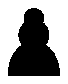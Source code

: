 % Converted from PostScript(TM) to MetaPost by pstoedit
% MetaPost backend contributed by Scott Pakin <scott+ps2ed_AT_pakin.org>
% pstoedit is Copyright (C) 1993 - 2020 Wolfgang Glunz <wglunz35_AT_pstoedit.net>

% Generate structured PostScript
prologues := 1;

% Display a given string with its *baseline* at a given location
% and with a given rotation angle
vardef showtext(expr origin)(expr angle)(expr string) =
  draw string infont defaultfont scaled defaultscale
    rotated angle shifted origin;
enddef;

beginfig(1);
linejoin := mitered;
fill (16.875000,27.000000)..controls (15.218800,27.000000) and (13.875000,25.656300)..(13.875000,24.000000)
	..controls (13.875000,23.332001) and (14.093800,22.718800)..(14.460900,22.214800)
	..controls (12.996100,21.375000) and (12.000000,19.808599)..(12.000000,18.000000)
	..controls (12.000000,16.476601) and (12.703100,15.121100)..(13.808600,14.226600)
	..controls (11.558600,13.433600) and (8.250000,10.066400)..(8.250000,4.125000)
	--(25.500000,4.125000)..controls (25.500000,10.066400) and (22.191401,13.433600)..(19.941401,14.226600)
	..controls (21.046900,15.121100) and (21.750000,16.476601)..(21.750000,18.000000)
	..controls (21.750000,19.808599) and (20.753901,21.375000)..(19.289101,22.214800)
	..controls (19.656300,22.718800) and (19.875000,23.332001)..(19.875000,24.000000)
	..controls (19.875000,25.656300) and (18.531300,27.000000)..(16.875000,27.000000)
	--cycle;
fill (16.875000,27.000000)--cycle;
pickup pencircle scaled 1.125000bp;
draw (16.875000,27.000000)..controls (15.218800,27.000000) and (13.875000,25.656300)..(13.875000,24.000000)
	..controls (13.875000,23.332001) and (14.093800,22.718800)..(14.460900,22.214800)
	..controls (12.996100,21.375000) and (12.000000,19.808599)..(12.000000,18.000000)
	..controls (12.000000,16.476601) and (12.703100,15.121100)..(13.808600,14.226600)
	..controls (11.558600,13.433600) and (8.250000,10.066400)..(8.250000,4.125000)
	--(25.500000,4.125000)..controls (25.500000,10.066400) and (22.191401,13.433600)..(19.941401,14.226600)
	..controls (21.046900,15.121100) and (21.750000,16.476601)..(21.750000,18.000000)
	..controls (21.750000,19.808599) and (20.753901,21.375000)..(19.289101,22.214800)
	..controls (19.656300,22.718800) and (19.875000,23.332001)..(19.875000,24.000000)
	..controls (19.875000,25.656300) and (18.531300,27.000000)..(16.875000,27.000000)
	--cycle;
draw (16.875000,27.000000);
endfig;
end
